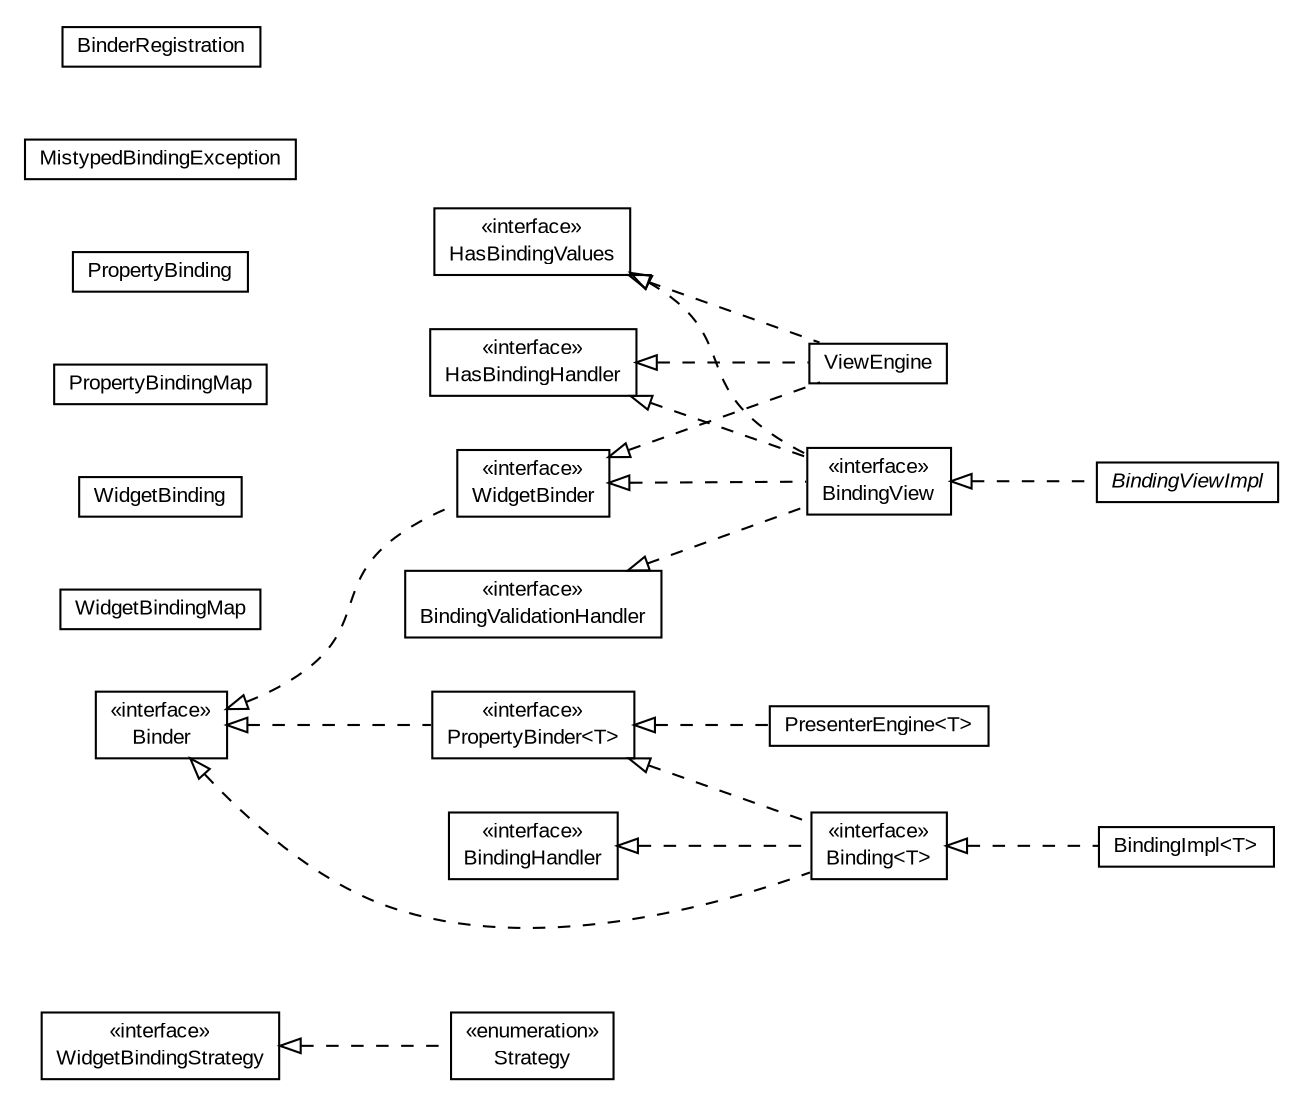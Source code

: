 #!/usr/local/bin/dot
#
# Class diagram 
# Generated by UMLGraph version R5_6-24-gf6e263 (http://www.umlgraph.org/)
#

digraph G {
	edge [fontname="arial",fontsize=10,labelfontname="arial",labelfontsize=10];
	node [fontname="arial",fontsize=10,shape=plaintext];
	nodesep=0.25;
	ranksep=0.5;
	rankdir=LR;
	// org.turbogwt.mvp.databind.client.WidgetBindingStrategy
	c0 [label=<<table title="org.turbogwt.mvp.databind.client.WidgetBindingStrategy" border="0" cellborder="1" cellspacing="0" cellpadding="2" port="p" href="./WidgetBindingStrategy.html">
		<tr><td><table border="0" cellspacing="0" cellpadding="1">
<tr><td align="center" balign="center"> &#171;interface&#187; </td></tr>
<tr><td align="center" balign="center"> WidgetBindingStrategy </td></tr>
		</table></td></tr>
		</table>>, URL="./WidgetBindingStrategy.html", fontname="arial", fontcolor="black", fontsize=10.0];
	// org.turbogwt.mvp.databind.client.WidgetBinder
	c1 [label=<<table title="org.turbogwt.mvp.databind.client.WidgetBinder" border="0" cellborder="1" cellspacing="0" cellpadding="2" port="p" href="./WidgetBinder.html">
		<tr><td><table border="0" cellspacing="0" cellpadding="1">
<tr><td align="center" balign="center"> &#171;interface&#187; </td></tr>
<tr><td align="center" balign="center"> WidgetBinder </td></tr>
		</table></td></tr>
		</table>>, URL="./WidgetBinder.html", fontname="arial", fontcolor="black", fontsize=10.0];
	// org.turbogwt.mvp.databind.client.ViewEngine
	c2 [label=<<table title="org.turbogwt.mvp.databind.client.ViewEngine" border="0" cellborder="1" cellspacing="0" cellpadding="2" port="p" href="./ViewEngine.html">
		<tr><td><table border="0" cellspacing="0" cellpadding="1">
<tr><td align="center" balign="center"> ViewEngine </td></tr>
		</table></td></tr>
		</table>>, URL="./ViewEngine.html", fontname="arial", fontcolor="black", fontsize=10.0];
	// org.turbogwt.mvp.databind.client.ViewEngine.WidgetBindingMap
	c3 [label=<<table title="org.turbogwt.mvp.databind.client.ViewEngine.WidgetBindingMap" border="0" cellborder="1" cellspacing="0" cellpadding="2" port="p" href="./ViewEngine.WidgetBindingMap.html">
		<tr><td><table border="0" cellspacing="0" cellpadding="1">
<tr><td align="center" balign="center"> WidgetBindingMap </td></tr>
		</table></td></tr>
		</table>>, URL="./ViewEngine.WidgetBindingMap.html", fontname="arial", fontcolor="black", fontsize=10.0];
	// org.turbogwt.mvp.databind.client.ViewEngine.WidgetBinding
	c4 [label=<<table title="org.turbogwt.mvp.databind.client.ViewEngine.WidgetBinding" border="0" cellborder="1" cellspacing="0" cellpadding="2" port="p" href="./ViewEngine.WidgetBinding.html">
		<tr><td><table border="0" cellspacing="0" cellpadding="1">
<tr><td align="center" balign="center"> WidgetBinding </td></tr>
		</table></td></tr>
		</table>>, URL="./ViewEngine.WidgetBinding.html", fontname="arial", fontcolor="black", fontsize=10.0];
	// org.turbogwt.mvp.databind.client.Strategy
	c5 [label=<<table title="org.turbogwt.mvp.databind.client.Strategy" border="0" cellborder="1" cellspacing="0" cellpadding="2" port="p" href="./Strategy.html">
		<tr><td><table border="0" cellspacing="0" cellpadding="1">
<tr><td align="center" balign="center"> &#171;enumeration&#187; </td></tr>
<tr><td align="center" balign="center"> Strategy </td></tr>
		</table></td></tr>
		</table>>, URL="./Strategy.html", fontname="arial", fontcolor="black", fontsize=10.0];
	// org.turbogwt.mvp.databind.client.PropertyBinder<T>
	c6 [label=<<table title="org.turbogwt.mvp.databind.client.PropertyBinder" border="0" cellborder="1" cellspacing="0" cellpadding="2" port="p" href="./PropertyBinder.html">
		<tr><td><table border="0" cellspacing="0" cellpadding="1">
<tr><td align="center" balign="center"> &#171;interface&#187; </td></tr>
<tr><td align="center" balign="center"> PropertyBinder&lt;T&gt; </td></tr>
		</table></td></tr>
		</table>>, URL="./PropertyBinder.html", fontname="arial", fontcolor="black", fontsize=10.0];
	// org.turbogwt.mvp.databind.client.PresenterEngine<T>
	c7 [label=<<table title="org.turbogwt.mvp.databind.client.PresenterEngine" border="0" cellborder="1" cellspacing="0" cellpadding="2" port="p" href="./PresenterEngine.html">
		<tr><td><table border="0" cellspacing="0" cellpadding="1">
<tr><td align="center" balign="center"> PresenterEngine&lt;T&gt; </td></tr>
		</table></td></tr>
		</table>>, URL="./PresenterEngine.html", fontname="arial", fontcolor="black", fontsize=10.0];
	// org.turbogwt.mvp.databind.client.PresenterEngine.PropertyBindingMap
	c8 [label=<<table title="org.turbogwt.mvp.databind.client.PresenterEngine.PropertyBindingMap" border="0" cellborder="1" cellspacing="0" cellpadding="2" port="p" href="./PresenterEngine.PropertyBindingMap.html">
		<tr><td><table border="0" cellspacing="0" cellpadding="1">
<tr><td align="center" balign="center"> PropertyBindingMap </td></tr>
		</table></td></tr>
		</table>>, URL="./PresenterEngine.PropertyBindingMap.html", fontname="arial", fontcolor="black", fontsize=10.0];
	// org.turbogwt.mvp.databind.client.PresenterEngine.PropertyBinding
	c9 [label=<<table title="org.turbogwt.mvp.databind.client.PresenterEngine.PropertyBinding" border="0" cellborder="1" cellspacing="0" cellpadding="2" port="p" href="./PresenterEngine.PropertyBinding.html">
		<tr><td><table border="0" cellspacing="0" cellpadding="1">
<tr><td align="center" balign="center"> PropertyBinding </td></tr>
		</table></td></tr>
		</table>>, URL="./PresenterEngine.PropertyBinding.html", fontname="arial", fontcolor="black", fontsize=10.0];
	// org.turbogwt.mvp.databind.client.MistypedBindingException
	c10 [label=<<table title="org.turbogwt.mvp.databind.client.MistypedBindingException" border="0" cellborder="1" cellspacing="0" cellpadding="2" port="p" href="./MistypedBindingException.html">
		<tr><td><table border="0" cellspacing="0" cellpadding="1">
<tr><td align="center" balign="center"> MistypedBindingException </td></tr>
		</table></td></tr>
		</table>>, URL="./MistypedBindingException.html", fontname="arial", fontcolor="black", fontsize=10.0];
	// org.turbogwt.mvp.databind.client.HasBindingValues
	c11 [label=<<table title="org.turbogwt.mvp.databind.client.HasBindingValues" border="0" cellborder="1" cellspacing="0" cellpadding="2" port="p" href="./HasBindingValues.html">
		<tr><td><table border="0" cellspacing="0" cellpadding="1">
<tr><td align="center" balign="center"> &#171;interface&#187; </td></tr>
<tr><td align="center" balign="center"> HasBindingValues </td></tr>
		</table></td></tr>
		</table>>, URL="./HasBindingValues.html", fontname="arial", fontcolor="black", fontsize=10.0];
	// org.turbogwt.mvp.databind.client.HasBindingHandler
	c12 [label=<<table title="org.turbogwt.mvp.databind.client.HasBindingHandler" border="0" cellborder="1" cellspacing="0" cellpadding="2" port="p" href="./HasBindingHandler.html">
		<tr><td><table border="0" cellspacing="0" cellpadding="1">
<tr><td align="center" balign="center"> &#171;interface&#187; </td></tr>
<tr><td align="center" balign="center"> HasBindingHandler </td></tr>
		</table></td></tr>
		</table>>, URL="./HasBindingHandler.html", fontname="arial", fontcolor="black", fontsize=10.0];
	// org.turbogwt.mvp.databind.client.BindingViewImpl
	c13 [label=<<table title="org.turbogwt.mvp.databind.client.BindingViewImpl" border="0" cellborder="1" cellspacing="0" cellpadding="2" port="p" href="./BindingViewImpl.html">
		<tr><td><table border="0" cellspacing="0" cellpadding="1">
<tr><td align="center" balign="center"><font face="arial italic"> BindingViewImpl </font></td></tr>
		</table></td></tr>
		</table>>, URL="./BindingViewImpl.html", fontname="arial", fontcolor="black", fontsize=10.0];
	// org.turbogwt.mvp.databind.client.BindingView
	c14 [label=<<table title="org.turbogwt.mvp.databind.client.BindingView" border="0" cellborder="1" cellspacing="0" cellpadding="2" port="p" href="./BindingView.html">
		<tr><td><table border="0" cellspacing="0" cellpadding="1">
<tr><td align="center" balign="center"> &#171;interface&#187; </td></tr>
<tr><td align="center" balign="center"> BindingView </td></tr>
		</table></td></tr>
		</table>>, URL="./BindingView.html", fontname="arial", fontcolor="black", fontsize=10.0];
	// org.turbogwt.mvp.databind.client.BindingValidationHandler
	c15 [label=<<table title="org.turbogwt.mvp.databind.client.BindingValidationHandler" border="0" cellborder="1" cellspacing="0" cellpadding="2" port="p" href="./BindingValidationHandler.html">
		<tr><td><table border="0" cellspacing="0" cellpadding="1">
<tr><td align="center" balign="center"> &#171;interface&#187; </td></tr>
<tr><td align="center" balign="center"> BindingValidationHandler </td></tr>
		</table></td></tr>
		</table>>, URL="./BindingValidationHandler.html", fontname="arial", fontcolor="black", fontsize=10.0];
	// org.turbogwt.mvp.databind.client.BindingImpl<T>
	c16 [label=<<table title="org.turbogwt.mvp.databind.client.BindingImpl" border="0" cellborder="1" cellspacing="0" cellpadding="2" port="p" href="./BindingImpl.html">
		<tr><td><table border="0" cellspacing="0" cellpadding="1">
<tr><td align="center" balign="center"> BindingImpl&lt;T&gt; </td></tr>
		</table></td></tr>
		</table>>, URL="./BindingImpl.html", fontname="arial", fontcolor="black", fontsize=10.0];
	// org.turbogwt.mvp.databind.client.BindingHandler
	c17 [label=<<table title="org.turbogwt.mvp.databind.client.BindingHandler" border="0" cellborder="1" cellspacing="0" cellpadding="2" port="p" href="./BindingHandler.html">
		<tr><td><table border="0" cellspacing="0" cellpadding="1">
<tr><td align="center" balign="center"> &#171;interface&#187; </td></tr>
<tr><td align="center" balign="center"> BindingHandler </td></tr>
		</table></td></tr>
		</table>>, URL="./BindingHandler.html", fontname="arial", fontcolor="black", fontsize=10.0];
	// org.turbogwt.mvp.databind.client.Binding<T>
	c18 [label=<<table title="org.turbogwt.mvp.databind.client.Binding" border="0" cellborder="1" cellspacing="0" cellpadding="2" port="p" href="./Binding.html">
		<tr><td><table border="0" cellspacing="0" cellpadding="1">
<tr><td align="center" balign="center"> &#171;interface&#187; </td></tr>
<tr><td align="center" balign="center"> Binding&lt;T&gt; </td></tr>
		</table></td></tr>
		</table>>, URL="./Binding.html", fontname="arial", fontcolor="black", fontsize=10.0];
	// org.turbogwt.mvp.databind.client.BinderRegistration
	c19 [label=<<table title="org.turbogwt.mvp.databind.client.BinderRegistration" border="0" cellborder="1" cellspacing="0" cellpadding="2" port="p" href="./BinderRegistration.html">
		<tr><td><table border="0" cellspacing="0" cellpadding="1">
<tr><td align="center" balign="center"> BinderRegistration </td></tr>
		</table></td></tr>
		</table>>, URL="./BinderRegistration.html", fontname="arial", fontcolor="black", fontsize=10.0];
	// org.turbogwt.mvp.databind.client.Binder
	c20 [label=<<table title="org.turbogwt.mvp.databind.client.Binder" border="0" cellborder="1" cellspacing="0" cellpadding="2" port="p" href="./Binder.html">
		<tr><td><table border="0" cellspacing="0" cellpadding="1">
<tr><td align="center" balign="center"> &#171;interface&#187; </td></tr>
<tr><td align="center" balign="center"> Binder </td></tr>
		</table></td></tr>
		</table>>, URL="./Binder.html", fontname="arial", fontcolor="black", fontsize=10.0];
	//org.turbogwt.mvp.databind.client.WidgetBinder implements org.turbogwt.mvp.databind.client.Binder
	c20:p -> c1:p [dir=back,arrowtail=empty,style=dashed];
	//org.turbogwt.mvp.databind.client.ViewEngine implements org.turbogwt.mvp.databind.client.WidgetBinder
	c1:p -> c2:p [dir=back,arrowtail=empty,style=dashed];
	//org.turbogwt.mvp.databind.client.ViewEngine implements org.turbogwt.mvp.databind.client.HasBindingValues
	c11:p -> c2:p [dir=back,arrowtail=empty,style=dashed];
	//org.turbogwt.mvp.databind.client.ViewEngine implements org.turbogwt.mvp.databind.client.HasBindingHandler
	c12:p -> c2:p [dir=back,arrowtail=empty,style=dashed];
	//org.turbogwt.mvp.databind.client.Strategy implements org.turbogwt.mvp.databind.client.WidgetBindingStrategy
	c0:p -> c5:p [dir=back,arrowtail=empty,style=dashed];
	//org.turbogwt.mvp.databind.client.PropertyBinder<T> implements org.turbogwt.mvp.databind.client.Binder
	c20:p -> c6:p [dir=back,arrowtail=empty,style=dashed];
	//org.turbogwt.mvp.databind.client.PresenterEngine<T> implements org.turbogwt.mvp.databind.client.PropertyBinder<T>
	c6:p -> c7:p [dir=back,arrowtail=empty,style=dashed];
	//org.turbogwt.mvp.databind.client.BindingViewImpl implements org.turbogwt.mvp.databind.client.BindingView
	c14:p -> c13:p [dir=back,arrowtail=empty,style=dashed];
	//org.turbogwt.mvp.databind.client.BindingView implements org.turbogwt.mvp.databind.client.HasBindingHandler
	c12:p -> c14:p [dir=back,arrowtail=empty,style=dashed];
	//org.turbogwt.mvp.databind.client.BindingView implements org.turbogwt.mvp.databind.client.HasBindingValues
	c11:p -> c14:p [dir=back,arrowtail=empty,style=dashed];
	//org.turbogwt.mvp.databind.client.BindingView implements org.turbogwt.mvp.databind.client.WidgetBinder
	c1:p -> c14:p [dir=back,arrowtail=empty,style=dashed];
	//org.turbogwt.mvp.databind.client.BindingView implements org.turbogwt.mvp.databind.client.BindingValidationHandler
	c15:p -> c14:p [dir=back,arrowtail=empty,style=dashed];
	//org.turbogwt.mvp.databind.client.BindingImpl<T> implements org.turbogwt.mvp.databind.client.Binding<T>
	c18:p -> c16:p [dir=back,arrowtail=empty,style=dashed];
	//org.turbogwt.mvp.databind.client.Binding<T> implements org.turbogwt.mvp.databind.client.PropertyBinder<T>
	c6:p -> c18:p [dir=back,arrowtail=empty,style=dashed];
	//org.turbogwt.mvp.databind.client.Binding<T> implements org.turbogwt.mvp.databind.client.BindingHandler
	c17:p -> c18:p [dir=back,arrowtail=empty,style=dashed];
	//org.turbogwt.mvp.databind.client.Binding<T> implements org.turbogwt.mvp.databind.client.Binder
	c20:p -> c18:p [dir=back,arrowtail=empty,style=dashed];
}

